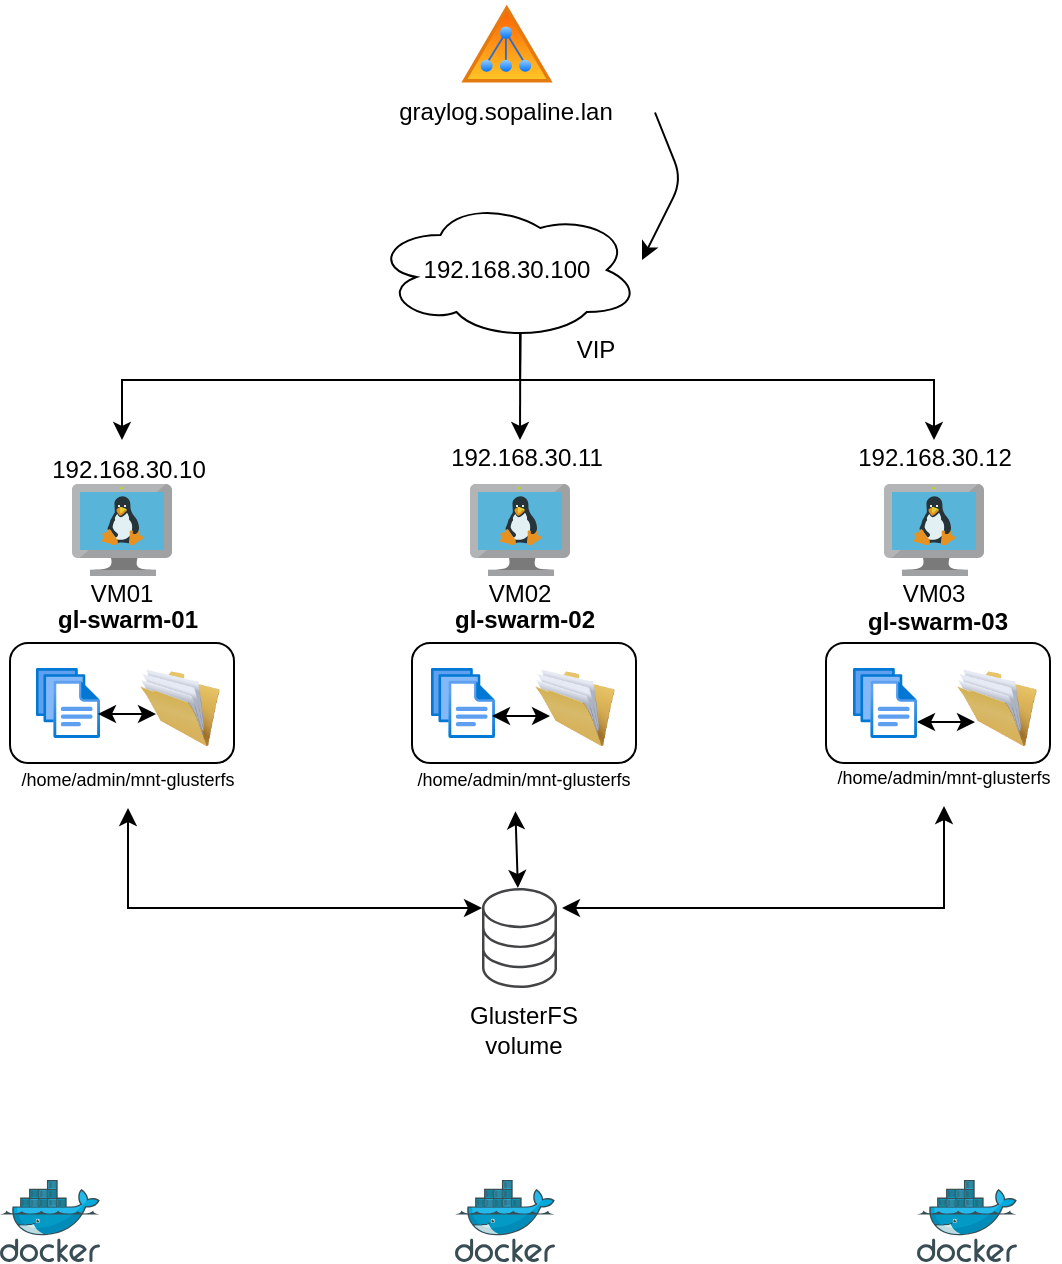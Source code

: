 <mxfile version="25.0.3">
  <diagram name="Page-1" id="Cx4qnVkXJlUMlydiqIRZ">
    <mxGraphModel dx="658" dy="914" grid="1" gridSize="10" guides="1" tooltips="1" connect="1" arrows="1" fold="1" page="1" pageScale="1" pageWidth="827" pageHeight="1169" math="0" shadow="0">
      <root>
        <mxCell id="0" />
        <mxCell id="1" parent="0" />
        <mxCell id="ZmX3UmChQakE0DPMqWdz-22" value="" style="rounded=1;whiteSpace=wrap;html=1;" vertex="1" parent="1">
          <mxGeometry x="542" y="341.5" width="112" height="60" as="geometry" />
        </mxCell>
        <mxCell id="ZmX3UmChQakE0DPMqWdz-21" value="" style="rounded=1;whiteSpace=wrap;html=1;" vertex="1" parent="1">
          <mxGeometry x="335" y="341.5" width="112" height="60" as="geometry" />
        </mxCell>
        <mxCell id="ZmX3UmChQakE0DPMqWdz-20" value="" style="rounded=1;whiteSpace=wrap;html=1;" vertex="1" parent="1">
          <mxGeometry x="134" y="341.5" width="112" height="60" as="geometry" />
        </mxCell>
        <mxCell id="ZmX3UmChQakE0DPMqWdz-1" value="" style="image;sketch=0;aspect=fixed;html=1;points=[];align=center;fontSize=12;image=img/lib/mscae/VM_Linux.svg;" vertex="1" parent="1">
          <mxGeometry x="165" y="262" width="50" height="46" as="geometry" />
        </mxCell>
        <mxCell id="ZmX3UmChQakE0DPMqWdz-2" value="" style="image;sketch=0;aspect=fixed;html=1;points=[];align=center;fontSize=12;image=img/lib/mscae/VM_Linux.svg;" vertex="1" parent="1">
          <mxGeometry x="364" y="262" width="50" height="46" as="geometry" />
        </mxCell>
        <mxCell id="ZmX3UmChQakE0DPMqWdz-3" value="" style="image;sketch=0;aspect=fixed;html=1;points=[];align=center;fontSize=12;image=img/lib/mscae/VM_Linux.svg;" vertex="1" parent="1">
          <mxGeometry x="571" y="262" width="50" height="46" as="geometry" />
        </mxCell>
        <mxCell id="ZmX3UmChQakE0DPMqWdz-4" value="" style="image;aspect=fixed;perimeter=ellipsePerimeter;html=1;align=center;shadow=0;dashed=0;spacingTop=3;image=img/lib/active_directory/active_directory.svg;" vertex="1" parent="1">
          <mxGeometry x="357.5" y="20" width="50" height="42.5" as="geometry" />
        </mxCell>
        <mxCell id="ZmX3UmChQakE0DPMqWdz-5" value="gl-swarm-01" style="text;html=1;align=center;verticalAlign=middle;whiteSpace=wrap;rounded=0;fontStyle=1" vertex="1" parent="1">
          <mxGeometry x="153" y="315" width="80" height="30" as="geometry" />
        </mxCell>
        <mxCell id="ZmX3UmChQakE0DPMqWdz-6" value="&lt;b&gt;gl-swarm-02&lt;/b&gt;" style="text;html=1;align=center;verticalAlign=middle;whiteSpace=wrap;rounded=0;" vertex="1" parent="1">
          <mxGeometry x="350" y="315" width="83" height="30" as="geometry" />
        </mxCell>
        <mxCell id="ZmX3UmChQakE0DPMqWdz-7" value="gl-swarm-03" style="text;html=1;align=center;verticalAlign=middle;whiteSpace=wrap;rounded=0;fontStyle=1" vertex="1" parent="1">
          <mxGeometry x="558" y="316" width="80" height="30" as="geometry" />
        </mxCell>
        <mxCell id="ZmX3UmChQakE0DPMqWdz-8" value="VM01" style="text;html=1;align=center;verticalAlign=middle;whiteSpace=wrap;rounded=0;" vertex="1" parent="1">
          <mxGeometry x="160" y="302" width="60" height="30" as="geometry" />
        </mxCell>
        <mxCell id="ZmX3UmChQakE0DPMqWdz-9" value="VM02" style="text;html=1;align=center;verticalAlign=middle;whiteSpace=wrap;rounded=0;" vertex="1" parent="1">
          <mxGeometry x="359" y="302" width="60" height="30" as="geometry" />
        </mxCell>
        <mxCell id="ZmX3UmChQakE0DPMqWdz-10" value="VM03" style="text;html=1;align=center;verticalAlign=middle;whiteSpace=wrap;rounded=0;" vertex="1" parent="1">
          <mxGeometry x="566" y="302" width="60" height="30" as="geometry" />
        </mxCell>
        <mxCell id="ZmX3UmChQakE0DPMqWdz-11" value="192.168.30.10" style="text;html=1;align=center;verticalAlign=middle;whiteSpace=wrap;rounded=0;" vertex="1" parent="1">
          <mxGeometry x="150.5" y="240" width="85" height="30" as="geometry" />
        </mxCell>
        <mxCell id="ZmX3UmChQakE0DPMqWdz-12" value="192.168.30.11" style="text;html=1;align=center;verticalAlign=middle;whiteSpace=wrap;rounded=0;" vertex="1" parent="1">
          <mxGeometry x="350" y="234" width="85" height="30" as="geometry" />
        </mxCell>
        <mxCell id="ZmX3UmChQakE0DPMqWdz-13" value="192.168.30.12" style="text;html=1;align=center;verticalAlign=middle;whiteSpace=wrap;rounded=0;" vertex="1" parent="1">
          <mxGeometry x="553.5" y="234" width="85" height="30" as="geometry" />
        </mxCell>
        <mxCell id="ZmX3UmChQakE0DPMqWdz-14" value="" style="image;html=1;image=img/lib/clip_art/general/Full_Folder_128x128.png" vertex="1" parent="1">
          <mxGeometry x="199" y="354" width="40" height="40" as="geometry" />
        </mxCell>
        <mxCell id="ZmX3UmChQakE0DPMqWdz-15" value="" style="image;aspect=fixed;html=1;points=[];align=center;fontSize=12;image=img/lib/azure2/general/Files.svg;" vertex="1" parent="1">
          <mxGeometry x="147" y="354" width="32" height="35" as="geometry" />
        </mxCell>
        <mxCell id="ZmX3UmChQakE0DPMqWdz-16" value="" style="image;html=1;image=img/lib/clip_art/general/Full_Folder_128x128.png" vertex="1" parent="1">
          <mxGeometry x="396.5" y="354" width="40" height="40" as="geometry" />
        </mxCell>
        <mxCell id="ZmX3UmChQakE0DPMqWdz-17" value="" style="image;aspect=fixed;html=1;points=[];align=center;fontSize=12;image=img/lib/azure2/general/Files.svg;" vertex="1" parent="1">
          <mxGeometry x="344.5" y="354" width="32" height="35" as="geometry" />
        </mxCell>
        <mxCell id="ZmX3UmChQakE0DPMqWdz-18" value="" style="image;html=1;image=img/lib/clip_art/general/Full_Folder_128x128.png" vertex="1" parent="1">
          <mxGeometry x="607.5" y="354" width="40" height="40" as="geometry" />
        </mxCell>
        <mxCell id="ZmX3UmChQakE0DPMqWdz-19" value="" style="image;aspect=fixed;html=1;points=[];align=center;fontSize=12;image=img/lib/azure2/general/Files.svg;" vertex="1" parent="1">
          <mxGeometry x="555.5" y="354" width="32" height="35" as="geometry" />
        </mxCell>
        <mxCell id="ZmX3UmChQakE0DPMqWdz-23" value="" style="endArrow=classic;startArrow=classic;html=1;rounded=0;" edge="1" parent="1">
          <mxGeometry width="50" height="50" relative="1" as="geometry">
            <mxPoint x="178" y="377" as="sourcePoint" />
            <mxPoint x="207" y="377" as="targetPoint" />
          </mxGeometry>
        </mxCell>
        <mxCell id="ZmX3UmChQakE0DPMqWdz-24" value="" style="endArrow=classic;startArrow=classic;html=1;rounded=0;" edge="1" parent="1">
          <mxGeometry width="50" height="50" relative="1" as="geometry">
            <mxPoint x="375" y="378" as="sourcePoint" />
            <mxPoint x="404" y="378" as="targetPoint" />
          </mxGeometry>
        </mxCell>
        <mxCell id="ZmX3UmChQakE0DPMqWdz-25" value="" style="endArrow=classic;startArrow=classic;html=1;rounded=0;" edge="1" parent="1">
          <mxGeometry width="50" height="50" relative="1" as="geometry">
            <mxPoint x="587.5" y="381" as="sourcePoint" />
            <mxPoint x="616.5" y="381" as="targetPoint" />
          </mxGeometry>
        </mxCell>
        <mxCell id="ZmX3UmChQakE0DPMqWdz-26" value="&lt;font style=&quot;font-size: 9px;&quot;&gt;/home/admin/mnt-glusterfs&lt;/font&gt;" style="text;html=1;align=center;verticalAlign=middle;whiteSpace=wrap;rounded=0;" vertex="1" parent="1">
          <mxGeometry x="135" y="394" width="116" height="30" as="geometry" />
        </mxCell>
        <mxCell id="ZmX3UmChQakE0DPMqWdz-27" value="&lt;font style=&quot;font-size: 9px;&quot;&gt;/home/admin/mnt-glusterfs&lt;/font&gt;" style="text;html=1;align=center;verticalAlign=middle;whiteSpace=wrap;rounded=0;" vertex="1" parent="1">
          <mxGeometry x="333" y="394" width="116" height="30" as="geometry" />
        </mxCell>
        <mxCell id="ZmX3UmChQakE0DPMqWdz-28" value="&lt;font style=&quot;font-size: 9px;&quot;&gt;/home/admin/mnt-glusterfs&lt;/font&gt;" style="text;html=1;align=center;verticalAlign=middle;whiteSpace=wrap;rounded=0;" vertex="1" parent="1">
          <mxGeometry x="543" y="393" width="116" height="30" as="geometry" />
        </mxCell>
        <mxCell id="ZmX3UmChQakE0DPMqWdz-29" value="" style="sketch=0;pointerEvents=1;shadow=0;dashed=0;html=1;strokeColor=none;fillColor=#434445;aspect=fixed;labelPosition=center;verticalLabelPosition=bottom;verticalAlign=top;align=center;outlineConnect=0;shape=mxgraph.vvd.storage;" vertex="1" parent="1">
          <mxGeometry x="370" y="464" width="37.5" height="50" as="geometry" />
        </mxCell>
        <mxCell id="ZmX3UmChQakE0DPMqWdz-30" value="" style="endArrow=classic;startArrow=classic;html=1;rounded=0;entryX=0.5;entryY=1;entryDx=0;entryDy=0;" edge="1" parent="1" target="ZmX3UmChQakE0DPMqWdz-26">
          <mxGeometry width="50" height="50" relative="1" as="geometry">
            <mxPoint x="370" y="474" as="sourcePoint" />
            <mxPoint x="420" y="424" as="targetPoint" />
            <Array as="points">
              <mxPoint x="193" y="474" />
            </Array>
          </mxGeometry>
        </mxCell>
        <mxCell id="ZmX3UmChQakE0DPMqWdz-31" value="" style="endArrow=classic;startArrow=classic;html=1;rounded=0;entryX=0.463;entryY=1.054;entryDx=0;entryDy=0;entryPerimeter=0;" edge="1" parent="1" source="ZmX3UmChQakE0DPMqWdz-29" target="ZmX3UmChQakE0DPMqWdz-27">
          <mxGeometry width="50" height="50" relative="1" as="geometry">
            <mxPoint x="370" y="474" as="sourcePoint" />
            <mxPoint x="420" y="424" as="targetPoint" />
          </mxGeometry>
        </mxCell>
        <mxCell id="ZmX3UmChQakE0DPMqWdz-32" value="" style="endArrow=classic;startArrow=classic;html=1;rounded=0;entryX=0.5;entryY=1;entryDx=0;entryDy=0;" edge="1" parent="1" target="ZmX3UmChQakE0DPMqWdz-28">
          <mxGeometry width="50" height="50" relative="1" as="geometry">
            <mxPoint x="410" y="474" as="sourcePoint" />
            <mxPoint x="420" y="424" as="targetPoint" />
            <Array as="points">
              <mxPoint x="601" y="474" />
            </Array>
          </mxGeometry>
        </mxCell>
        <mxCell id="ZmX3UmChQakE0DPMqWdz-33" value="GlusterFS volume" style="text;html=1;align=center;verticalAlign=middle;whiteSpace=wrap;rounded=0;" vertex="1" parent="1">
          <mxGeometry x="361" y="520" width="60" height="30" as="geometry" />
        </mxCell>
        <mxCell id="ZmX3UmChQakE0DPMqWdz-34" value="192.168.30.100" style="ellipse;shape=cloud;whiteSpace=wrap;html=1;" vertex="1" parent="1">
          <mxGeometry x="316" y="120" width="133" height="70" as="geometry" />
        </mxCell>
        <mxCell id="ZmX3UmChQakE0DPMqWdz-35" value="" style="endArrow=classic;html=1;rounded=0;exitX=0.55;exitY=0.95;exitDx=0;exitDy=0;exitPerimeter=0;" edge="1" parent="1" source="ZmX3UmChQakE0DPMqWdz-34">
          <mxGeometry width="50" height="50" relative="1" as="geometry">
            <mxPoint x="430" y="380" as="sourcePoint" />
            <mxPoint x="389" y="240" as="targetPoint" />
          </mxGeometry>
        </mxCell>
        <mxCell id="ZmX3UmChQakE0DPMqWdz-36" value="" style="endArrow=classic;html=1;rounded=0;exitX=0.55;exitY=0.95;exitDx=0;exitDy=0;exitPerimeter=0;" edge="1" parent="1" source="ZmX3UmChQakE0DPMqWdz-34">
          <mxGeometry width="50" height="50" relative="1" as="geometry">
            <mxPoint x="430" y="380" as="sourcePoint" />
            <mxPoint x="190" y="240" as="targetPoint" />
            <Array as="points">
              <mxPoint x="389" y="210" />
              <mxPoint x="190" y="210" />
            </Array>
          </mxGeometry>
        </mxCell>
        <mxCell id="ZmX3UmChQakE0DPMqWdz-38" value="" style="endArrow=classic;html=1;rounded=0;exitX=0.55;exitY=0.95;exitDx=0;exitDy=0;exitPerimeter=0;" edge="1" parent="1" source="ZmX3UmChQakE0DPMqWdz-34">
          <mxGeometry width="50" height="50" relative="1" as="geometry">
            <mxPoint x="430" y="380" as="sourcePoint" />
            <mxPoint x="596" y="240" as="targetPoint" />
            <Array as="points">
              <mxPoint x="389" y="210" />
              <mxPoint x="596" y="210" />
            </Array>
          </mxGeometry>
        </mxCell>
        <mxCell id="ZmX3UmChQakE0DPMqWdz-39" value="VIP" style="text;html=1;align=center;verticalAlign=middle;whiteSpace=wrap;rounded=0;" vertex="1" parent="1">
          <mxGeometry x="396.5" y="180" width="60" height="30" as="geometry" />
        </mxCell>
        <mxCell id="ZmX3UmChQakE0DPMqWdz-40" value="&lt;span style=&quot;background-color: initial;&quot;&gt;graylog.sopaline.lan&lt;/span&gt;" style="text;html=1;align=center;verticalAlign=middle;whiteSpace=wrap;rounded=0;" vertex="1" parent="1">
          <mxGeometry x="306.5" y="62.5" width="150" height="27.5" as="geometry" />
        </mxCell>
        <mxCell id="ZmX3UmChQakE0DPMqWdz-42" value="" style="endArrow=classic;html=1;rounded=1;exitX=1;exitY=0.5;exitDx=0;exitDy=0;" edge="1" parent="1" source="ZmX3UmChQakE0DPMqWdz-40">
          <mxGeometry width="50" height="50" relative="1" as="geometry">
            <mxPoint x="503.5" y="130" as="sourcePoint" />
            <mxPoint x="450" y="150" as="targetPoint" />
            <Array as="points">
              <mxPoint x="470" y="110" />
            </Array>
          </mxGeometry>
        </mxCell>
        <mxCell id="ZmX3UmChQakE0DPMqWdz-43" value="" style="image;sketch=0;aspect=fixed;html=1;points=[];align=center;fontSize=12;image=img/lib/mscae/Docker.svg;fontStyle=1" vertex="1" parent="1">
          <mxGeometry x="129" y="610" width="50" height="41" as="geometry" />
        </mxCell>
        <mxCell id="ZmX3UmChQakE0DPMqWdz-44" value="" style="image;sketch=0;aspect=fixed;html=1;points=[];align=center;fontSize=12;image=img/lib/mscae/Docker.svg;fontStyle=1" vertex="1" parent="1">
          <mxGeometry x="356.5" y="610" width="50" height="41" as="geometry" />
        </mxCell>
        <mxCell id="ZmX3UmChQakE0DPMqWdz-45" value="" style="image;sketch=0;aspect=fixed;html=1;points=[];align=center;fontSize=12;image=img/lib/mscae/Docker.svg;fontStyle=1" vertex="1" parent="1">
          <mxGeometry x="587.5" y="610" width="50" height="41" as="geometry" />
        </mxCell>
      </root>
    </mxGraphModel>
  </diagram>
</mxfile>
